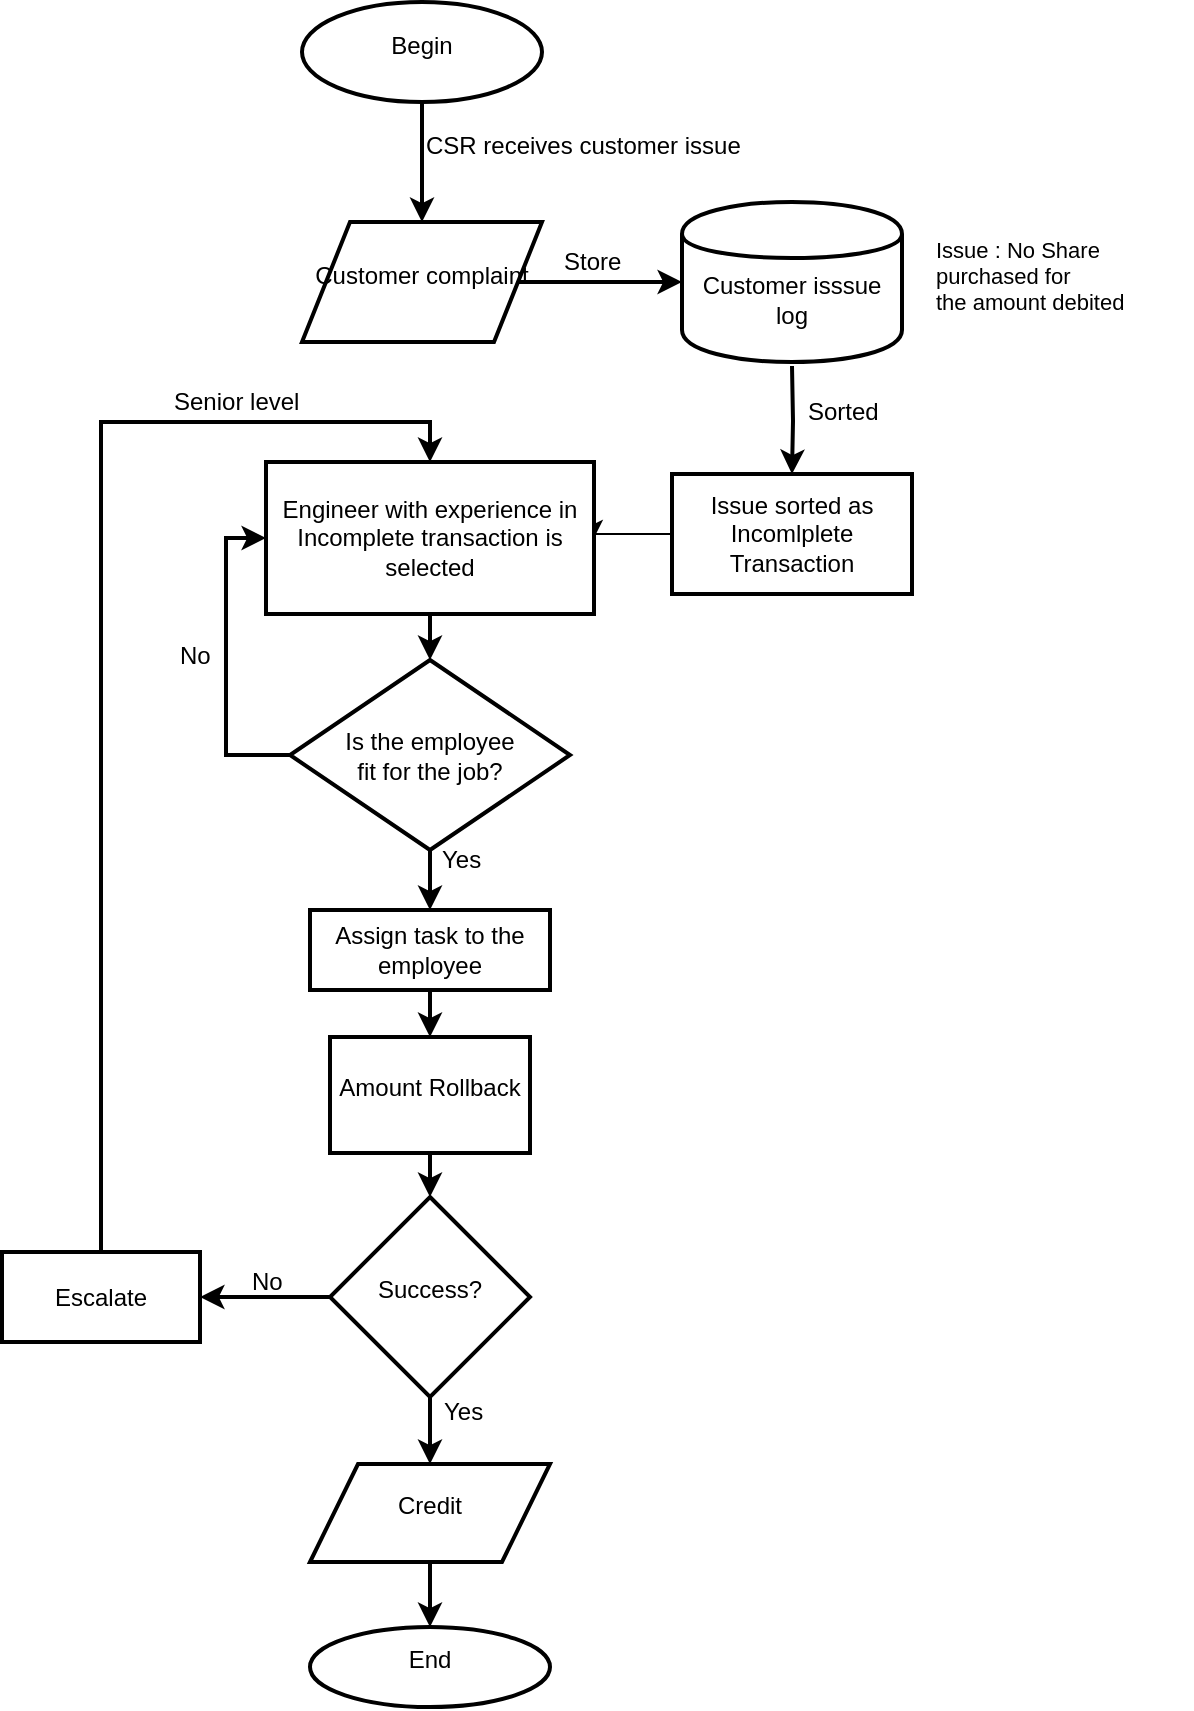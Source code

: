 <mxfile version="10.6.0" type="device"><diagram id="MS56AjUmBg-eo04ytpwm" name="Generalized"><mxGraphModel dx="914" dy="557" grid="1" gridSize="10" guides="1" tooltips="1" connect="1" arrows="1" fold="1" page="1" pageScale="1" pageWidth="850" pageHeight="1100" math="0" shadow="0"><root><mxCell id="0"/><mxCell id="1" parent="0"/><mxCell id="peqNQr53HSL97_YB9DQG-17" style="edgeStyle=orthogonalEdgeStyle;rounded=0;orthogonalLoop=1;jettySize=auto;html=1;exitX=0.5;exitY=1;exitDx=0;exitDy=0;entryX=0.5;entryY=0;entryDx=0;entryDy=0;labelBackgroundColor=none;fontColor=#000000;strokeWidth=2;" parent="1" source="HV_FkBstEc1nrSgEbFcb-1" target="HV_FkBstEc1nrSgEbFcb-6" edge="1"><mxGeometry relative="1" as="geometry"/></mxCell><mxCell id="HV_FkBstEc1nrSgEbFcb-1" value="Begin" style="ellipse;whiteSpace=wrap;html=1;spacingTop=-7;fontColor=#000000;labelBackgroundColor=none;labelBorderColor=none;strokeWidth=2;" parent="1" vertex="1"><mxGeometry x="350" y="46" width="120" height="50" as="geometry"/></mxCell><mxCell id="peqNQr53HSL97_YB9DQG-20" style="edgeStyle=orthogonalEdgeStyle;rounded=0;orthogonalLoop=1;jettySize=auto;html=1;exitX=0.5;exitY=1;exitDx=0;exitDy=0;entryX=0.5;entryY=0;entryDx=0;entryDy=0;labelBackgroundColor=none;fontColor=#000000;strokeWidth=2;" parent="1" target="peqNQr53HSL97_YB9DQG-2" edge="1"><mxGeometry relative="1" as="geometry"><mxPoint x="595" y="228" as="sourcePoint"/></mxGeometry></mxCell><mxCell id="HV_FkBstEc1nrSgEbFcb-5" value="&lt;div&gt;Customer isssue&lt;/div&gt;&lt;div&gt;log&lt;br&gt;&lt;/div&gt;" style="shape=cylinder;whiteSpace=wrap;html=1;boundedLbl=1;backgroundOutline=1;spacingTop=-7;fontColor=#000000;labelBackgroundColor=none;labelBorderColor=none;strokeWidth=2;" parent="1" vertex="1"><mxGeometry x="540" y="146" width="110" height="80" as="geometry"/></mxCell><mxCell id="peqNQr53HSL97_YB9DQG-18" style="edgeStyle=orthogonalEdgeStyle;rounded=0;orthogonalLoop=1;jettySize=auto;html=1;exitX=1;exitY=0.5;exitDx=0;exitDy=0;entryX=0;entryY=0.5;entryDx=0;entryDy=0;labelBackgroundColor=none;fontColor=#000000;strokeWidth=2;" parent="1" source="HV_FkBstEc1nrSgEbFcb-6" target="HV_FkBstEc1nrSgEbFcb-5" edge="1"><mxGeometry relative="1" as="geometry"/></mxCell><mxCell id="HV_FkBstEc1nrSgEbFcb-6" value="Customer complaint" style="shape=parallelogram;perimeter=parallelogramPerimeter;whiteSpace=wrap;html=1;spacingTop=-7;fontColor=#000000;labelBackgroundColor=none;labelBorderColor=none;strokeWidth=2;" parent="1" vertex="1"><mxGeometry x="350" y="156" width="120" height="60" as="geometry"/></mxCell><mxCell id="HV_FkBstEc1nrSgEbFcb-14" value="Sorted" style="text;html=1;resizable=0;points=[];autosize=1;align=left;verticalAlign=top;spacingTop=-7;fontColor=#000000;labelBackgroundColor=none;labelBorderColor=none;strokeWidth=2;" parent="1" vertex="1"><mxGeometry x="601" y="244" width="60" height="20" as="geometry"/></mxCell><mxCell id="HV_FkBstEc1nrSgEbFcb-16" value="CSR receives customer issue" style="text;html=1;resizable=0;points=[];autosize=1;align=left;verticalAlign=top;spacingTop=-7;fontColor=#000000;labelBackgroundColor=none;labelBorderColor=none;strokeWidth=2;" parent="1" vertex="1"><mxGeometry x="410" y="111" width="190" height="20" as="geometry"/></mxCell><mxCell id="peqNQr53HSL97_YB9DQG-10" style="edgeStyle=orthogonalEdgeStyle;rounded=0;orthogonalLoop=1;jettySize=auto;html=1;exitX=0.5;exitY=1;exitDx=0;exitDy=0;exitPerimeter=0;entryX=0.5;entryY=0;entryDx=0;entryDy=0;labelBackgroundColor=none;fontColor=#000000;strokeWidth=2;" parent="1" source="HV_FkBstEc1nrSgEbFcb-20" target="HV_FkBstEc1nrSgEbFcb-46" edge="1"><mxGeometry relative="1" as="geometry"/></mxCell><mxCell id="73FAFaKyHt0iXo_RdV5d-14" style="edgeStyle=orthogonalEdgeStyle;rounded=0;orthogonalLoop=1;jettySize=auto;html=1;exitX=0;exitY=0.5;exitDx=0;exitDy=0;exitPerimeter=0;entryX=1;entryY=0.5;entryDx=0;entryDy=0;labelBackgroundColor=none;fontColor=#000000;strokeWidth=2;" parent="1" source="HV_FkBstEc1nrSgEbFcb-20" target="73FAFaKyHt0iXo_RdV5d-13" edge="1"><mxGeometry relative="1" as="geometry"/></mxCell><mxCell id="HV_FkBstEc1nrSgEbFcb-20" value="Success?" style="strokeWidth=2;html=1;shape=mxgraph.flowchart.decision;whiteSpace=wrap;spacingTop=-7;fontColor=#000000;labelBackgroundColor=none;labelBorderColor=none;" parent="1" vertex="1"><mxGeometry x="364" y="643.5" width="100" height="100" as="geometry"/></mxCell><mxCell id="peqNQr53HSL97_YB9DQG-13" style="edgeStyle=orthogonalEdgeStyle;rounded=0;orthogonalLoop=1;jettySize=auto;html=1;exitX=0.5;exitY=1;exitDx=0;exitDy=0;labelBackgroundColor=none;fontColor=#000000;strokeWidth=2;" parent="1" source="HV_FkBstEc1nrSgEbFcb-23" target="HV_FkBstEc1nrSgEbFcb-20" edge="1"><mxGeometry relative="1" as="geometry"/></mxCell><mxCell id="HV_FkBstEc1nrSgEbFcb-23" value="Amount Rollback" style="rounded=1;whiteSpace=wrap;html=1;absoluteArcSize=1;arcSize=0;strokeWidth=2;spacingTop=-7;fontColor=#000000;labelBackgroundColor=none;labelBorderColor=none;" parent="1" vertex="1"><mxGeometry x="364" y="563.5" width="100" height="58" as="geometry"/></mxCell><mxCell id="HV_FkBstEc1nrSgEbFcb-32" value="No" style="text;html=1;resizable=0;points=[];autosize=1;align=left;verticalAlign=top;spacingTop=-7;fontColor=#000000;labelBackgroundColor=none;labelBorderColor=none;strokeWidth=2;" parent="1" vertex="1"><mxGeometry x="323" y="678.5" width="30" height="20" as="geometry"/></mxCell><mxCell id="HV_FkBstEc1nrSgEbFcb-35" value="Yes" style="text;html=1;resizable=0;points=[];autosize=1;align=left;verticalAlign=top;spacingTop=-7;fontColor=#000000;labelBackgroundColor=none;labelBorderColor=none;strokeWidth=2;" parent="1" vertex="1"><mxGeometry x="419" y="743.5" width="40" height="20" as="geometry"/></mxCell><mxCell id="HV_FkBstEc1nrSgEbFcb-38" value="Senior level" style="text;html=1;resizable=0;points=[];autosize=1;align=left;verticalAlign=top;spacingTop=-7;fontColor=#000000;labelBackgroundColor=none;labelBorderColor=none;strokeWidth=2;" parent="1" vertex="1"><mxGeometry x="284" y="239" width="90" height="20" as="geometry"/></mxCell><mxCell id="peqNQr53HSL97_YB9DQG-12" style="edgeStyle=orthogonalEdgeStyle;rounded=0;orthogonalLoop=1;jettySize=auto;html=1;exitX=0.5;exitY=1;exitDx=0;exitDy=0;entryX=0.5;entryY=0;entryDx=0;entryDy=0;labelBackgroundColor=none;fontColor=#000000;strokeWidth=2;" parent="1" source="HV_FkBstEc1nrSgEbFcb-46" target="HV_FkBstEc1nrSgEbFcb-49" edge="1"><mxGeometry relative="1" as="geometry"/></mxCell><mxCell id="HV_FkBstEc1nrSgEbFcb-46" value="Credit" style="shape=parallelogram;perimeter=parallelogramPerimeter;whiteSpace=wrap;html=1;spacingTop=-7;fontColor=#000000;labelBackgroundColor=none;labelBorderColor=none;strokeWidth=2;" parent="1" vertex="1"><mxGeometry x="354" y="777" width="120" height="49" as="geometry"/></mxCell><mxCell id="HV_FkBstEc1nrSgEbFcb-49" value="End" style="ellipse;whiteSpace=wrap;html=1;spacingTop=-7;fontColor=#000000;labelBackgroundColor=none;labelBorderColor=none;strokeWidth=2;" parent="1" vertex="1"><mxGeometry x="354" y="858.5" width="120" height="40" as="geometry"/></mxCell><mxCell id="w-8X3MhBE9pe3DorpjOA-5" style="edgeStyle=orthogonalEdgeStyle;rounded=0;orthogonalLoop=1;jettySize=auto;html=1;exitX=0;exitY=0.5;exitDx=0;exitDy=0;entryX=1;entryY=0.5;entryDx=0;entryDy=0;" edge="1" parent="1" source="peqNQr53HSL97_YB9DQG-2" target="73FAFaKyHt0iXo_RdV5d-2"><mxGeometry relative="1" as="geometry"/></mxCell><mxCell id="peqNQr53HSL97_YB9DQG-2" value="Issue sorted as Incomlplete Transaction" style="shape=trapezoid;perimeter=trapezoidPerimeter;whiteSpace=wrap;html=1;labelBackgroundColor=none;fontColor=#000000;rotation=0;size=0;strokeWidth=2;" parent="1" vertex="1"><mxGeometry x="535" y="282" width="120" height="60" as="geometry"/></mxCell><mxCell id="peqNQr53HSL97_YB9DQG-19" value="Store" style="text;html=1;resizable=0;points=[];autosize=1;align=left;verticalAlign=top;spacingTop=-4;fontColor=#000000;strokeWidth=2;" parent="1" vertex="1"><mxGeometry x="479" y="166" width="50" height="20" as="geometry"/></mxCell><mxCell id="73FAFaKyHt0iXo_RdV5d-1" style="edgeStyle=orthogonalEdgeStyle;rounded=0;orthogonalLoop=1;jettySize=auto;html=1;entryX=0.5;entryY=0;entryDx=0;entryDy=0;labelBackgroundColor=none;fontColor=#000000;strokeWidth=2;" parent="1" source="73FAFaKyHt0iXo_RdV5d-2" target="73FAFaKyHt0iXo_RdV5d-5" edge="1"><mxGeometry relative="1" as="geometry"/></mxCell><mxCell id="73FAFaKyHt0iXo_RdV5d-2" value="Engineer with experience in Incomplete transaction is selected" style="rounded=0;whiteSpace=wrap;html=1;labelBackgroundColor=none;fontColor=#000000;strokeWidth=2;" parent="1" vertex="1"><mxGeometry x="332" y="276" width="164" height="76" as="geometry"/></mxCell><mxCell id="73FAFaKyHt0iXo_RdV5d-3" style="edgeStyle=orthogonalEdgeStyle;rounded=0;orthogonalLoop=1;jettySize=auto;html=1;labelBackgroundColor=none;fontColor=#000000;strokeWidth=2;entryX=0.5;entryY=0;entryDx=0;entryDy=0;" parent="1" source="73FAFaKyHt0iXo_RdV5d-5" target="73FAFaKyHt0iXo_RdV5d-6" edge="1"><mxGeometry relative="1" as="geometry"/></mxCell><mxCell id="73FAFaKyHt0iXo_RdV5d-4" style="edgeStyle=orthogonalEdgeStyle;rounded=0;orthogonalLoop=1;jettySize=auto;html=1;exitX=0;exitY=0.5;exitDx=0;exitDy=0;entryX=0;entryY=0.5;entryDx=0;entryDy=0;labelBackgroundColor=none;fontColor=#000000;strokeWidth=2;" parent="1" source="73FAFaKyHt0iXo_RdV5d-5" target="73FAFaKyHt0iXo_RdV5d-2" edge="1"><mxGeometry relative="1" as="geometry"/></mxCell><mxCell id="73FAFaKyHt0iXo_RdV5d-5" value="&lt;div&gt;Is the employee&lt;/div&gt;&lt;div&gt; fit for the job?&lt;/div&gt;" style="rhombus;whiteSpace=wrap;html=1;labelBackgroundColor=none;fontColor=#000000;strokeWidth=2;" parent="1" vertex="1"><mxGeometry x="344" y="375" width="140" height="95" as="geometry"/></mxCell><mxCell id="73FAFaKyHt0iXo_RdV5d-10" style="edgeStyle=orthogonalEdgeStyle;rounded=0;orthogonalLoop=1;jettySize=auto;html=1;exitX=0.5;exitY=1;exitDx=0;exitDy=0;entryX=0.5;entryY=0;entryDx=0;entryDy=0;labelBackgroundColor=none;fontColor=#000000;strokeWidth=2;" parent="1" source="73FAFaKyHt0iXo_RdV5d-6" target="HV_FkBstEc1nrSgEbFcb-23" edge="1"><mxGeometry relative="1" as="geometry"/></mxCell><mxCell id="73FAFaKyHt0iXo_RdV5d-6" value="Assign task to the employee" style="rounded=0;whiteSpace=wrap;html=1;labelBackgroundColor=none;fontColor=#000000;strokeWidth=2;" parent="1" vertex="1"><mxGeometry x="354" y="500" width="120" height="40" as="geometry"/></mxCell><mxCell id="73FAFaKyHt0iXo_RdV5d-7" value="No" style="text;html=1;resizable=0;points=[];autosize=1;align=left;verticalAlign=top;spacingTop=-4;fontColor=#000000;strokeWidth=2;" parent="1" vertex="1"><mxGeometry x="287" y="363" width="30" height="20" as="geometry"/></mxCell><mxCell id="73FAFaKyHt0iXo_RdV5d-8" value="Yes" style="text;html=1;resizable=0;points=[];autosize=1;align=left;verticalAlign=top;spacingTop=-4;fontColor=#000000;strokeWidth=2;" parent="1" vertex="1"><mxGeometry x="418" y="465" width="40" height="20" as="geometry"/></mxCell><mxCell id="73FAFaKyHt0iXo_RdV5d-15" style="edgeStyle=orthogonalEdgeStyle;rounded=0;orthogonalLoop=1;jettySize=auto;html=1;exitX=0.5;exitY=0;exitDx=0;exitDy=0;entryX=0.5;entryY=0;entryDx=0;entryDy=0;labelBackgroundColor=none;fontColor=#000000;strokeWidth=2;" parent="1" source="73FAFaKyHt0iXo_RdV5d-13" target="73FAFaKyHt0iXo_RdV5d-2" edge="1"><mxGeometry relative="1" as="geometry"/></mxCell><mxCell id="73FAFaKyHt0iXo_RdV5d-13" value="Escalate" style="rounded=0;whiteSpace=wrap;html=1;labelBackgroundColor=none;fontColor=#000000;strokeWidth=2;" parent="1" vertex="1"><mxGeometry x="200" y="671" width="99" height="45" as="geometry"/></mxCell><mxCell id="w-8X3MhBE9pe3DorpjOA-1" value="&lt;div style=&quot;font-size: 11px&quot;&gt;&lt;font style=&quot;font-size: 11px&quot;&gt;Issue : No Share &lt;br&gt;&lt;/font&gt;&lt;/div&gt;&lt;div style=&quot;font-size: 11px&quot;&gt;&lt;font style=&quot;font-size: 11px&quot;&gt;purchased for &lt;br&gt;&lt;/font&gt;&lt;/div&gt;&lt;div style=&quot;font-size: 11px&quot;&gt;&lt;font style=&quot;font-size: 11px&quot;&gt;the amount debited&lt;/font&gt;&lt;/div&gt;&lt;div style=&quot;font-size: 11px&quot;&gt;&lt;font style=&quot;font-size: 11px&quot;&gt;&lt;br&gt;&lt;/font&gt;&lt;/div&gt;" style="text;html=1;resizable=0;points=[];autosize=1;align=left;verticalAlign=top;spacingTop=-4;" vertex="1" parent="1"><mxGeometry x="665" y="161" width="130" height="60" as="geometry"/></mxCell></root></mxGraphModel></diagram><diagram id="tnm5uVWObuQdqJ8xOGwy" name="Page-2"><mxGraphModel dx="914" dy="557" grid="1" gridSize="10" guides="1" tooltips="1" connect="1" arrows="1" fold="1" page="1" pageScale="1" pageWidth="1100" pageHeight="850" math="0" shadow="0"><root><mxCell id="QXl5oR4P9TtBor1BubMe-0"/><mxCell id="QXl5oR4P9TtBor1BubMe-1" parent="QXl5oR4P9TtBor1BubMe-0"/><mxCell id="PitjnC2anqNI_xRoqQyP-0" style="edgeStyle=orthogonalEdgeStyle;rounded=0;orthogonalLoop=1;jettySize=auto;html=1;entryX=0.5;entryY=0;entryDx=0;entryDy=0;labelBackgroundColor=none;fontColor=#000000;" edge="1" parent="QXl5oR4P9TtBor1BubMe-1" source="PitjnC2anqNI_xRoqQyP-1" target="PitjnC2anqNI_xRoqQyP-4"><mxGeometry relative="1" as="geometry"/></mxCell><mxCell id="PitjnC2anqNI_xRoqQyP-1" value="Select an employee based on skills" style="rounded=0;whiteSpace=wrap;html=1;labelBackgroundColor=none;fontColor=#000000;" vertex="1" parent="QXl5oR4P9TtBor1BubMe-1"><mxGeometry x="320" y="130" width="120" height="50" as="geometry"/></mxCell><mxCell id="PitjnC2anqNI_xRoqQyP-2" style="edgeStyle=orthogonalEdgeStyle;rounded=0;orthogonalLoop=1;jettySize=auto;html=1;entryX=0.5;entryY=0;entryDx=0;entryDy=0;labelBackgroundColor=none;fontColor=#000000;" edge="1" parent="QXl5oR4P9TtBor1BubMe-1" source="PitjnC2anqNI_xRoqQyP-4" target="PitjnC2anqNI_xRoqQyP-5"><mxGeometry relative="1" as="geometry"/></mxCell><mxCell id="PitjnC2anqNI_xRoqQyP-3" style="edgeStyle=orthogonalEdgeStyle;rounded=0;orthogonalLoop=1;jettySize=auto;html=1;exitX=0;exitY=0.5;exitDx=0;exitDy=0;entryX=0;entryY=0.5;entryDx=0;entryDy=0;labelBackgroundColor=none;fontColor=#000000;" edge="1" parent="QXl5oR4P9TtBor1BubMe-1" source="PitjnC2anqNI_xRoqQyP-4" target="PitjnC2anqNI_xRoqQyP-1"><mxGeometry relative="1" as="geometry"/></mxCell><mxCell id="PitjnC2anqNI_xRoqQyP-4" value="&lt;div&gt;Is the employee&lt;/div&gt;&lt;div&gt; fit for the job?&lt;/div&gt;" style="rhombus;whiteSpace=wrap;html=1;labelBackgroundColor=none;fontColor=#000000;" vertex="1" parent="QXl5oR4P9TtBor1BubMe-1"><mxGeometry x="310" y="220" width="140" height="100" as="geometry"/></mxCell><mxCell id="PitjnC2anqNI_xRoqQyP-5" value="Assign" style="rounded=0;whiteSpace=wrap;html=1;labelBackgroundColor=none;fontColor=#000000;" vertex="1" parent="QXl5oR4P9TtBor1BubMe-1"><mxGeometry x="320" y="350" width="120" height="30" as="geometry"/></mxCell><mxCell id="PitjnC2anqNI_xRoqQyP-6" value="No" style="text;html=1;resizable=0;points=[];autosize=1;align=left;verticalAlign=top;spacingTop=-4;fontColor=#000000;" vertex="1" parent="QXl5oR4P9TtBor1BubMe-1"><mxGeometry x="264" y="226" width="30" height="20" as="geometry"/></mxCell><mxCell id="PitjnC2anqNI_xRoqQyP-7" value="Yes" style="text;html=1;resizable=0;points=[];autosize=1;align=left;verticalAlign=top;spacingTop=-4;fontColor=#000000;" vertex="1" parent="QXl5oR4P9TtBor1BubMe-1"><mxGeometry x="389" y="320" width="40" height="20" as="geometry"/></mxCell></root></mxGraphModel></diagram></mxfile>